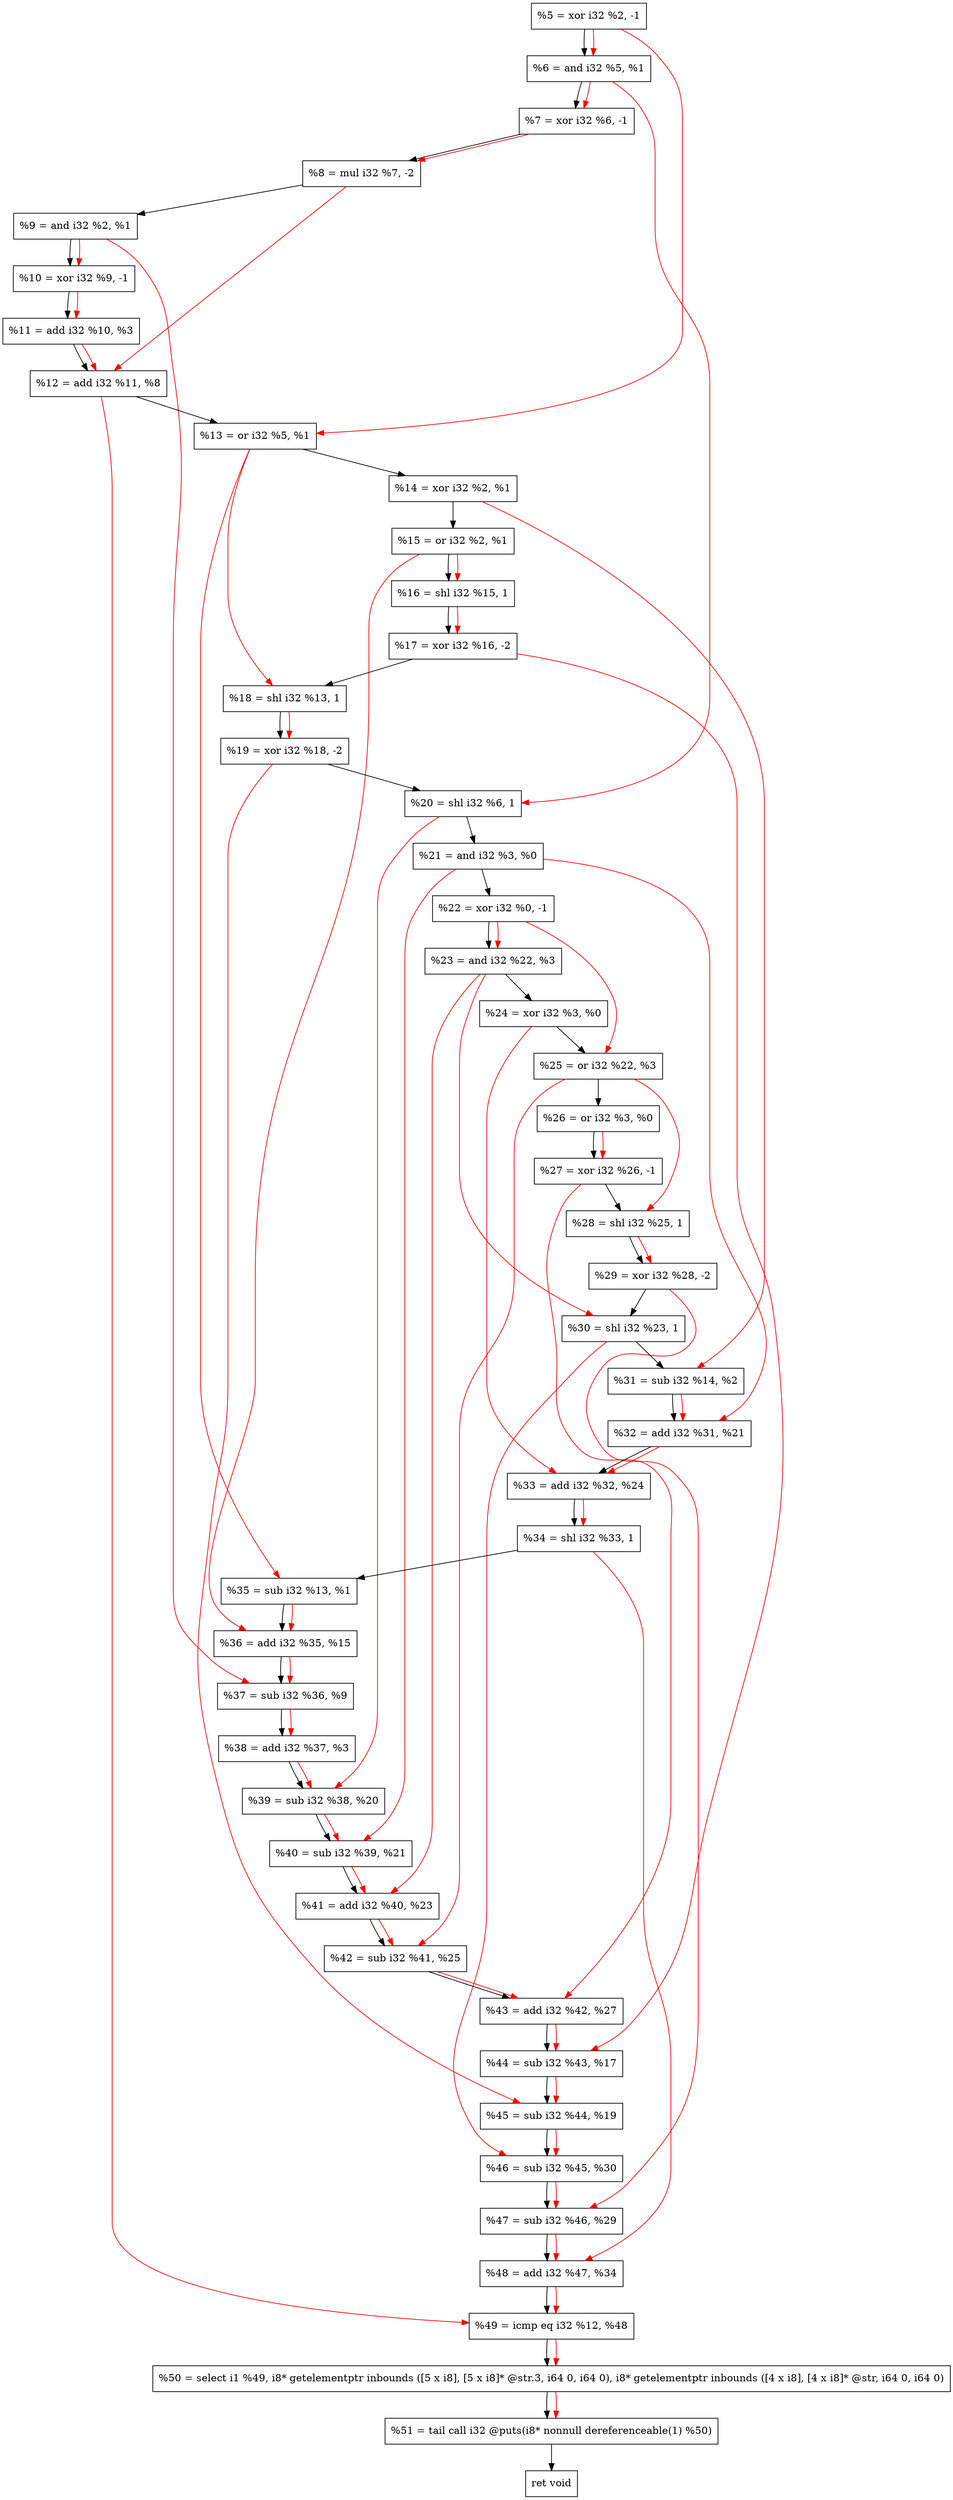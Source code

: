 digraph "DFG for'crackme' function" {
	Node0x12c0d20[shape=record, label="  %5 = xor i32 %2, -1"];
	Node0x12c0d90[shape=record, label="  %6 = and i32 %5, %1"];
	Node0x12c0e00[shape=record, label="  %7 = xor i32 %6, -1"];
	Node0x12c0ea0[shape=record, label="  %8 = mul i32 %7, -2"];
	Node0x12c0f10[shape=record, label="  %9 = and i32 %2, %1"];
	Node0x12c0f80[shape=record, label="  %10 = xor i32 %9, -1"];
	Node0x12c0ff0[shape=record, label="  %11 = add i32 %10, %3"];
	Node0x12c1060[shape=record, label="  %12 = add i32 %11, %8"];
	Node0x12c10d0[shape=record, label="  %13 = or i32 %5, %1"];
	Node0x12c1140[shape=record, label="  %14 = xor i32 %2, %1"];
	Node0x12c11b0[shape=record, label="  %15 = or i32 %2, %1"];
	Node0x12c1250[shape=record, label="  %16 = shl i32 %15, 1"];
	Node0x12c12c0[shape=record, label="  %17 = xor i32 %16, -2"];
	Node0x12c1330[shape=record, label="  %18 = shl i32 %13, 1"];
	Node0x12c13a0[shape=record, label="  %19 = xor i32 %18, -2"];
	Node0x12c1410[shape=record, label="  %20 = shl i32 %6, 1"];
	Node0x12c1480[shape=record, label="  %21 = and i32 %3, %0"];
	Node0x12c14f0[shape=record, label="  %22 = xor i32 %0, -1"];
	Node0x12c1560[shape=record, label="  %23 = and i32 %22, %3"];
	Node0x12c15d0[shape=record, label="  %24 = xor i32 %3, %0"];
	Node0x12c1640[shape=record, label="  %25 = or i32 %22, %3"];
	Node0x12c16b0[shape=record, label="  %26 = or i32 %3, %0"];
	Node0x12c1720[shape=record, label="  %27 = xor i32 %26, -1"];
	Node0x12c1790[shape=record, label="  %28 = shl i32 %25, 1"];
	Node0x12c1800[shape=record, label="  %29 = xor i32 %28, -2"];
	Node0x12c1870[shape=record, label="  %30 = shl i32 %23, 1"];
	Node0x12c18e0[shape=record, label="  %31 = sub i32 %14, %2"];
	Node0x12c1950[shape=record, label="  %32 = add i32 %31, %21"];
	Node0x12c1bd0[shape=record, label="  %33 = add i32 %32, %24"];
	Node0x12c1c40[shape=record, label="  %34 = shl i32 %33, 1"];
	Node0x12c1cb0[shape=record, label="  %35 = sub i32 %13, %1"];
	Node0x12c1d20[shape=record, label="  %36 = add i32 %35, %15"];
	Node0x12c1d90[shape=record, label="  %37 = sub i32 %36, %9"];
	Node0x12c1e00[shape=record, label="  %38 = add i32 %37, %3"];
	Node0x12c1e70[shape=record, label="  %39 = sub i32 %38, %20"];
	Node0x12c1ee0[shape=record, label="  %40 = sub i32 %39, %21"];
	Node0x12c1f50[shape=record, label="  %41 = add i32 %40, %23"];
	Node0x12c1fc0[shape=record, label="  %42 = sub i32 %41, %25"];
	Node0x12c2030[shape=record, label="  %43 = add i32 %42, %27"];
	Node0x12c20a0[shape=record, label="  %44 = sub i32 %43, %17"];
	Node0x12c2110[shape=record, label="  %45 = sub i32 %44, %19"];
	Node0x12c2180[shape=record, label="  %46 = sub i32 %45, %30"];
	Node0x12c21f0[shape=record, label="  %47 = sub i32 %46, %29"];
	Node0x12c2260[shape=record, label="  %48 = add i32 %47, %34"];
	Node0x12c22d0[shape=record, label="  %49 = icmp eq i32 %12, %48"];
	Node0x1261268[shape=record, label="  %50 = select i1 %49, i8* getelementptr inbounds ([5 x i8], [5 x i8]* @str.3, i64 0, i64 0), i8* getelementptr inbounds ([4 x i8], [4 x i8]* @str, i64 0, i64 0)"];
	Node0x12c2770[shape=record, label="  %51 = tail call i32 @puts(i8* nonnull dereferenceable(1) %50)"];
	Node0x12c27c0[shape=record, label="  ret void"];
	Node0x12c0d20 -> Node0x12c0d90;
	Node0x12c0d90 -> Node0x12c0e00;
	Node0x12c0e00 -> Node0x12c0ea0;
	Node0x12c0ea0 -> Node0x12c0f10;
	Node0x12c0f10 -> Node0x12c0f80;
	Node0x12c0f80 -> Node0x12c0ff0;
	Node0x12c0ff0 -> Node0x12c1060;
	Node0x12c1060 -> Node0x12c10d0;
	Node0x12c10d0 -> Node0x12c1140;
	Node0x12c1140 -> Node0x12c11b0;
	Node0x12c11b0 -> Node0x12c1250;
	Node0x12c1250 -> Node0x12c12c0;
	Node0x12c12c0 -> Node0x12c1330;
	Node0x12c1330 -> Node0x12c13a0;
	Node0x12c13a0 -> Node0x12c1410;
	Node0x12c1410 -> Node0x12c1480;
	Node0x12c1480 -> Node0x12c14f0;
	Node0x12c14f0 -> Node0x12c1560;
	Node0x12c1560 -> Node0x12c15d0;
	Node0x12c15d0 -> Node0x12c1640;
	Node0x12c1640 -> Node0x12c16b0;
	Node0x12c16b0 -> Node0x12c1720;
	Node0x12c1720 -> Node0x12c1790;
	Node0x12c1790 -> Node0x12c1800;
	Node0x12c1800 -> Node0x12c1870;
	Node0x12c1870 -> Node0x12c18e0;
	Node0x12c18e0 -> Node0x12c1950;
	Node0x12c1950 -> Node0x12c1bd0;
	Node0x12c1bd0 -> Node0x12c1c40;
	Node0x12c1c40 -> Node0x12c1cb0;
	Node0x12c1cb0 -> Node0x12c1d20;
	Node0x12c1d20 -> Node0x12c1d90;
	Node0x12c1d90 -> Node0x12c1e00;
	Node0x12c1e00 -> Node0x12c1e70;
	Node0x12c1e70 -> Node0x12c1ee0;
	Node0x12c1ee0 -> Node0x12c1f50;
	Node0x12c1f50 -> Node0x12c1fc0;
	Node0x12c1fc0 -> Node0x12c2030;
	Node0x12c2030 -> Node0x12c20a0;
	Node0x12c20a0 -> Node0x12c2110;
	Node0x12c2110 -> Node0x12c2180;
	Node0x12c2180 -> Node0x12c21f0;
	Node0x12c21f0 -> Node0x12c2260;
	Node0x12c2260 -> Node0x12c22d0;
	Node0x12c22d0 -> Node0x1261268;
	Node0x1261268 -> Node0x12c2770;
	Node0x12c2770 -> Node0x12c27c0;
edge [color=red]
	Node0x12c0d20 -> Node0x12c0d90;
	Node0x12c0d90 -> Node0x12c0e00;
	Node0x12c0e00 -> Node0x12c0ea0;
	Node0x12c0f10 -> Node0x12c0f80;
	Node0x12c0f80 -> Node0x12c0ff0;
	Node0x12c0ff0 -> Node0x12c1060;
	Node0x12c0ea0 -> Node0x12c1060;
	Node0x12c0d20 -> Node0x12c10d0;
	Node0x12c11b0 -> Node0x12c1250;
	Node0x12c1250 -> Node0x12c12c0;
	Node0x12c10d0 -> Node0x12c1330;
	Node0x12c1330 -> Node0x12c13a0;
	Node0x12c0d90 -> Node0x12c1410;
	Node0x12c14f0 -> Node0x12c1560;
	Node0x12c14f0 -> Node0x12c1640;
	Node0x12c16b0 -> Node0x12c1720;
	Node0x12c1640 -> Node0x12c1790;
	Node0x12c1790 -> Node0x12c1800;
	Node0x12c1560 -> Node0x12c1870;
	Node0x12c1140 -> Node0x12c18e0;
	Node0x12c18e0 -> Node0x12c1950;
	Node0x12c1480 -> Node0x12c1950;
	Node0x12c1950 -> Node0x12c1bd0;
	Node0x12c15d0 -> Node0x12c1bd0;
	Node0x12c1bd0 -> Node0x12c1c40;
	Node0x12c10d0 -> Node0x12c1cb0;
	Node0x12c1cb0 -> Node0x12c1d20;
	Node0x12c11b0 -> Node0x12c1d20;
	Node0x12c1d20 -> Node0x12c1d90;
	Node0x12c0f10 -> Node0x12c1d90;
	Node0x12c1d90 -> Node0x12c1e00;
	Node0x12c1e00 -> Node0x12c1e70;
	Node0x12c1410 -> Node0x12c1e70;
	Node0x12c1e70 -> Node0x12c1ee0;
	Node0x12c1480 -> Node0x12c1ee0;
	Node0x12c1ee0 -> Node0x12c1f50;
	Node0x12c1560 -> Node0x12c1f50;
	Node0x12c1f50 -> Node0x12c1fc0;
	Node0x12c1640 -> Node0x12c1fc0;
	Node0x12c1fc0 -> Node0x12c2030;
	Node0x12c1720 -> Node0x12c2030;
	Node0x12c2030 -> Node0x12c20a0;
	Node0x12c12c0 -> Node0x12c20a0;
	Node0x12c20a0 -> Node0x12c2110;
	Node0x12c13a0 -> Node0x12c2110;
	Node0x12c2110 -> Node0x12c2180;
	Node0x12c1870 -> Node0x12c2180;
	Node0x12c2180 -> Node0x12c21f0;
	Node0x12c1800 -> Node0x12c21f0;
	Node0x12c21f0 -> Node0x12c2260;
	Node0x12c1c40 -> Node0x12c2260;
	Node0x12c1060 -> Node0x12c22d0;
	Node0x12c2260 -> Node0x12c22d0;
	Node0x12c22d0 -> Node0x1261268;
	Node0x1261268 -> Node0x12c2770;
}
